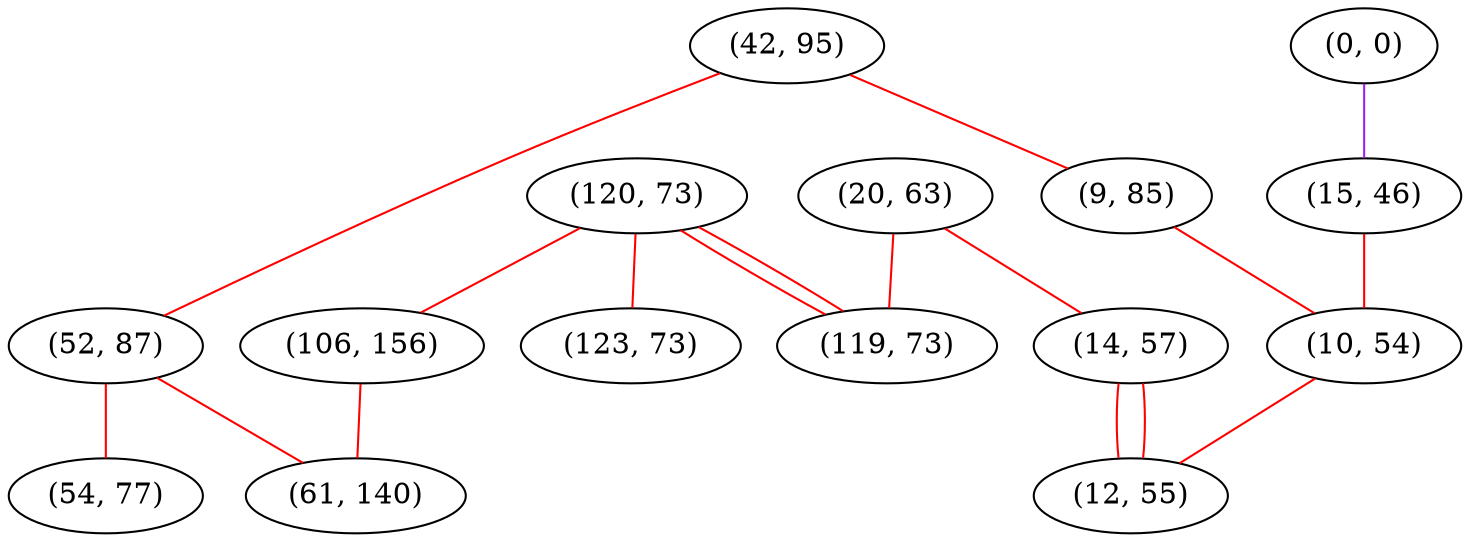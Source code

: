 graph "" {
"(42, 95)";
"(120, 73)";
"(52, 87)";
"(123, 73)";
"(20, 63)";
"(54, 77)";
"(9, 85)";
"(14, 57)";
"(119, 73)";
"(106, 156)";
"(61, 140)";
"(0, 0)";
"(15, 46)";
"(10, 54)";
"(12, 55)";
"(42, 95)" -- "(9, 85)"  [color=red, key=0, weight=1];
"(42, 95)" -- "(52, 87)"  [color=red, key=0, weight=1];
"(120, 73)" -- "(123, 73)"  [color=red, key=0, weight=1];
"(120, 73)" -- "(106, 156)"  [color=red, key=0, weight=1];
"(120, 73)" -- "(119, 73)"  [color=red, key=0, weight=1];
"(120, 73)" -- "(119, 73)"  [color=red, key=1, weight=1];
"(52, 87)" -- "(61, 140)"  [color=red, key=0, weight=1];
"(52, 87)" -- "(54, 77)"  [color=red, key=0, weight=1];
"(20, 63)" -- "(14, 57)"  [color=red, key=0, weight=1];
"(20, 63)" -- "(119, 73)"  [color=red, key=0, weight=1];
"(9, 85)" -- "(10, 54)"  [color=red, key=0, weight=1];
"(14, 57)" -- "(12, 55)"  [color=red, key=0, weight=1];
"(14, 57)" -- "(12, 55)"  [color=red, key=1, weight=1];
"(106, 156)" -- "(61, 140)"  [color=red, key=0, weight=1];
"(0, 0)" -- "(15, 46)"  [color=purple, key=0, weight=4];
"(15, 46)" -- "(10, 54)"  [color=red, key=0, weight=1];
"(10, 54)" -- "(12, 55)"  [color=red, key=0, weight=1];
}
